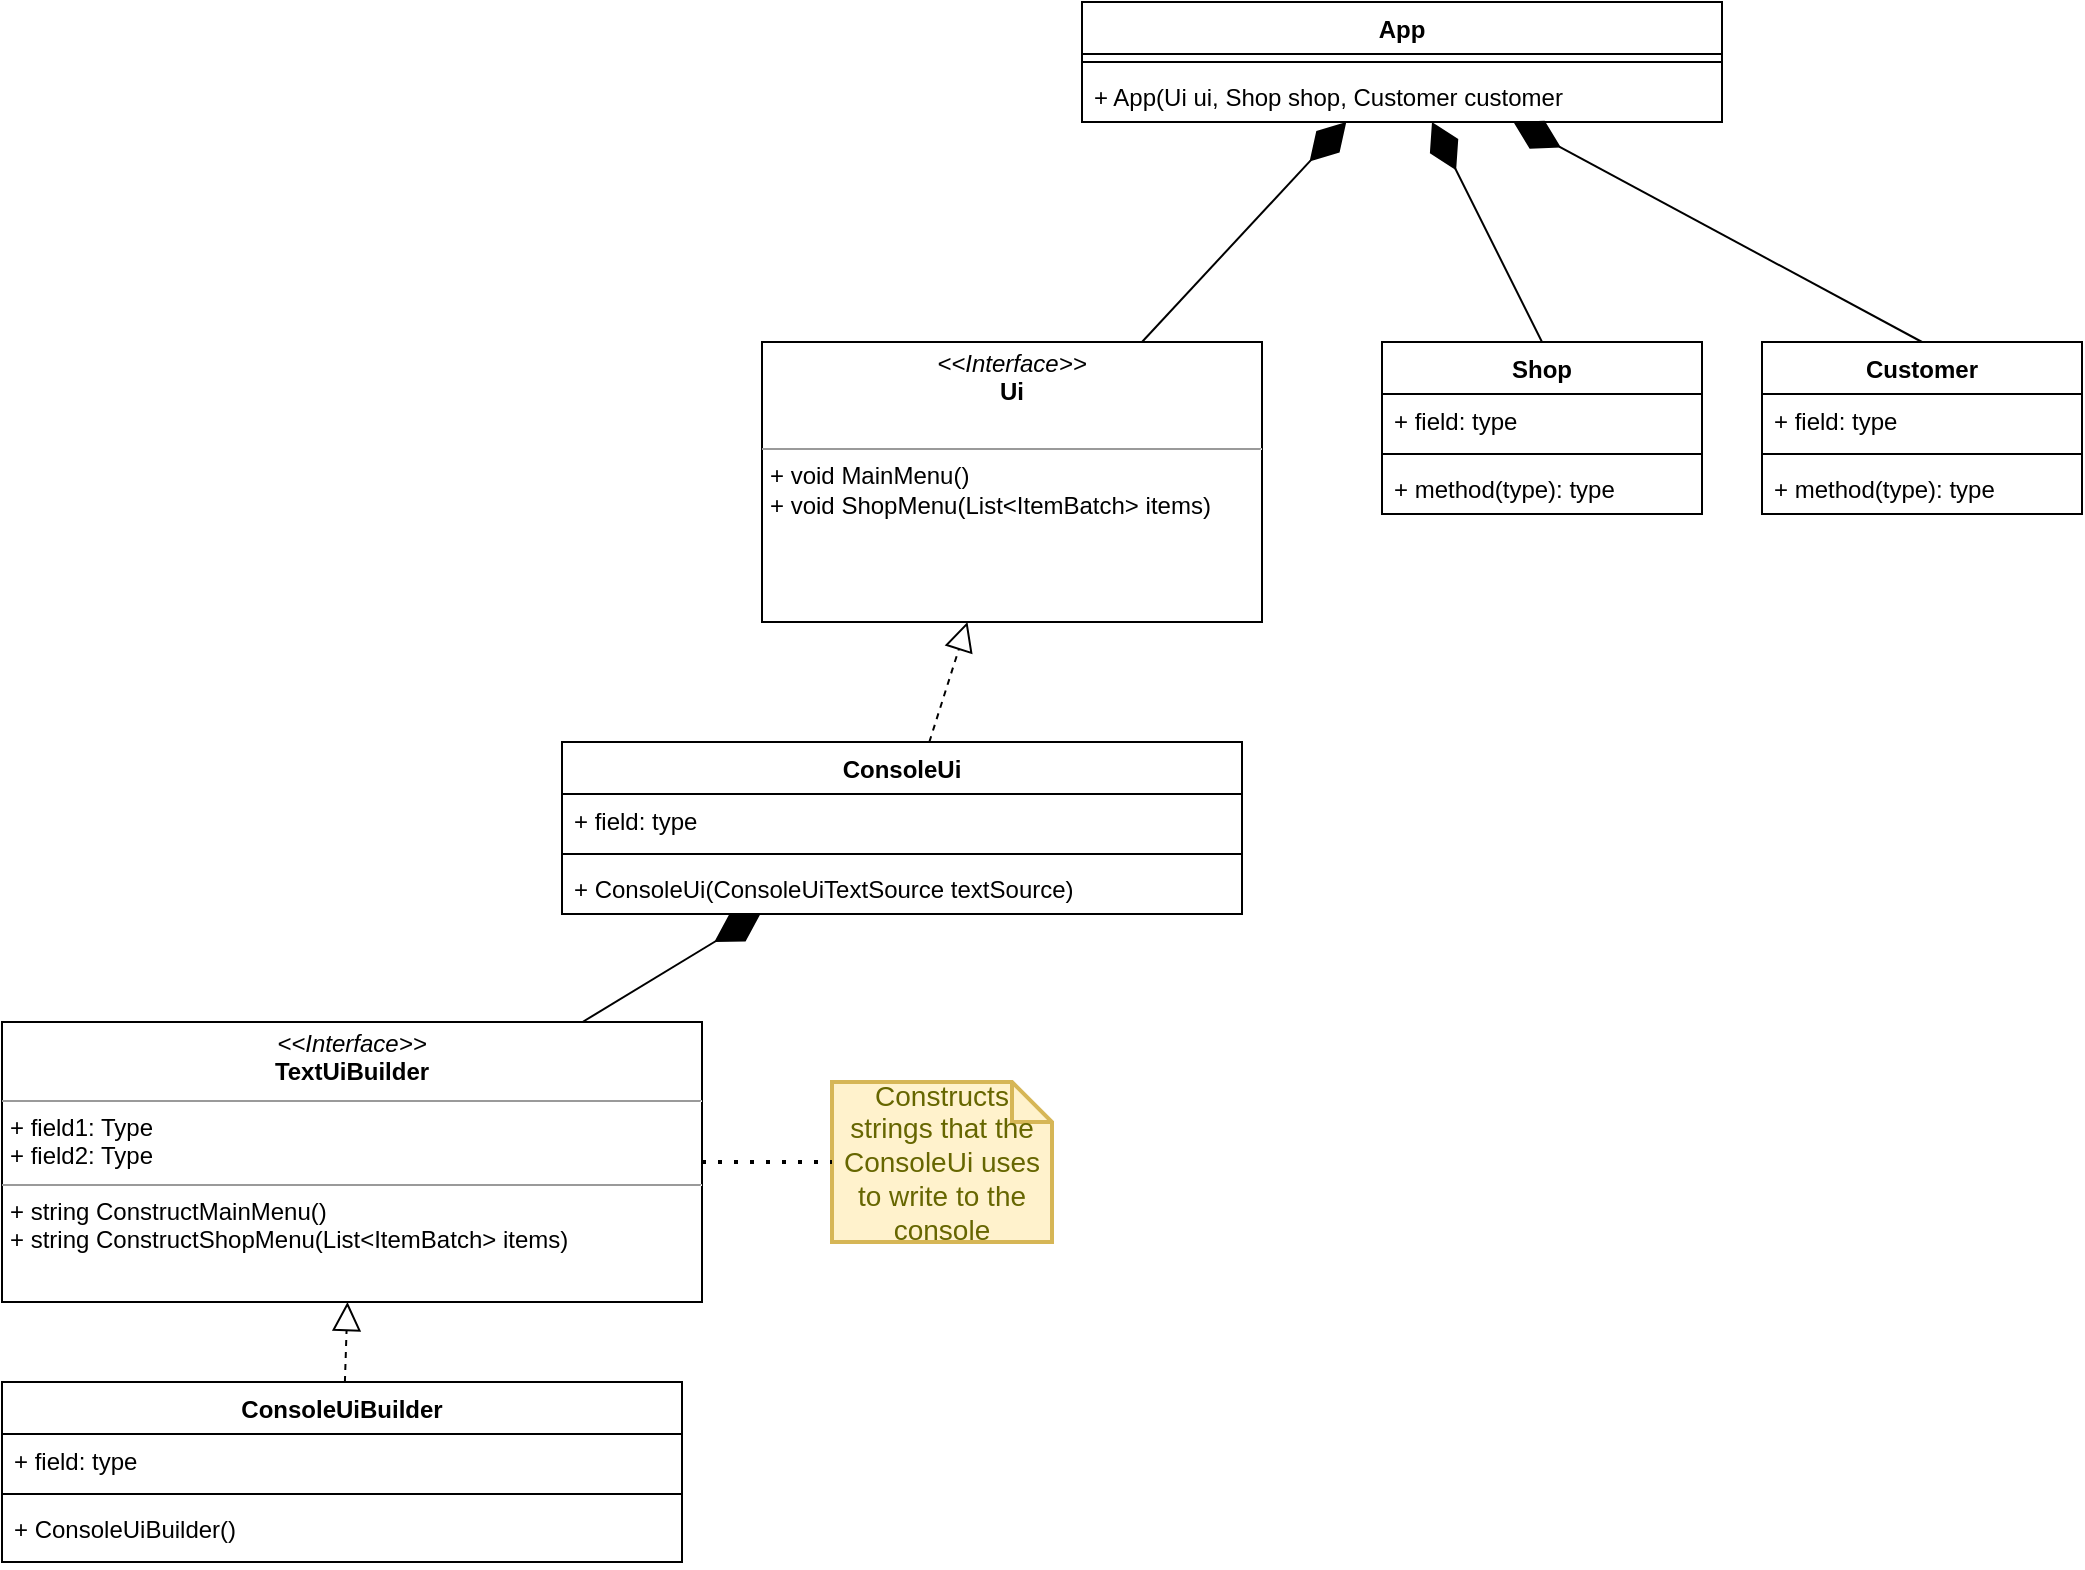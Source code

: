 <mxfile version="16.5.1" type="device"><diagram id="dqkbUDT-BQwjQ_gwmymV" name="Page-1"><mxGraphModel dx="2002" dy="865" grid="1" gridSize="10" guides="1" tooltips="1" connect="1" arrows="1" fold="1" page="1" pageScale="1" pageWidth="300" pageHeight="300" math="0" shadow="0"><root><mxCell id="0"/><mxCell id="1" parent="0"/><mxCell id="gzTI-oJf4O6j09UwgTtp-1" value="App" style="swimlane;fontStyle=1;align=center;verticalAlign=top;childLayout=stackLayout;horizontal=1;startSize=26;horizontalStack=0;resizeParent=1;resizeParentMax=0;resizeLast=0;collapsible=1;marginBottom=0;" parent="1" vertex="1"><mxGeometry x="-80" y="250" width="320" height="60" as="geometry"/></mxCell><mxCell id="gzTI-oJf4O6j09UwgTtp-3" value="" style="line;strokeWidth=1;fillColor=none;align=left;verticalAlign=middle;spacingTop=-1;spacingLeft=3;spacingRight=3;rotatable=0;labelPosition=right;points=[];portConstraint=eastwest;" parent="gzTI-oJf4O6j09UwgTtp-1" vertex="1"><mxGeometry y="26" width="320" height="8" as="geometry"/></mxCell><mxCell id="gzTI-oJf4O6j09UwgTtp-4" value="+ App(Ui ui, Shop shop, Customer customer" style="text;strokeColor=none;fillColor=none;align=left;verticalAlign=top;spacingLeft=4;spacingRight=4;overflow=hidden;rotatable=0;points=[[0,0.5],[1,0.5]];portConstraint=eastwest;" parent="gzTI-oJf4O6j09UwgTtp-1" vertex="1"><mxGeometry y="34" width="320" height="26" as="geometry"/></mxCell><mxCell id="gzTI-oJf4O6j09UwgTtp-10" value="&lt;p style=&quot;margin: 0px ; margin-top: 4px ; text-align: center&quot;&gt;&lt;i&gt;&amp;lt;&amp;lt;Interface&amp;gt;&amp;gt;&lt;/i&gt;&lt;br&gt;&lt;b&gt;Ui&lt;/b&gt;&lt;/p&gt;&lt;p style=&quot;margin: 0px ; margin-left: 4px&quot;&gt;&lt;br&gt;&lt;/p&gt;&lt;hr size=&quot;1&quot;&gt;&lt;p style=&quot;margin: 0px ; margin-left: 4px&quot;&gt;+ void MainMenu()&lt;br&gt;&lt;/p&gt;&lt;p style=&quot;margin: 0px ; margin-left: 4px&quot;&gt;+ void ShopMenu(List&amp;lt;ItemBatch&amp;gt; items)&lt;/p&gt;" style="verticalAlign=top;align=left;overflow=fill;fontSize=12;fontFamily=Helvetica;html=1;" parent="1" vertex="1"><mxGeometry x="-240" y="420" width="250" height="140" as="geometry"/></mxCell><mxCell id="gzTI-oJf4O6j09UwgTtp-11" value="" style="endArrow=block;dashed=1;endFill=0;endSize=12;html=1;rounded=0;" parent="1" source="IUtSUDqgoTSuwJEiN3sf-1" target="gzTI-oJf4O6j09UwgTtp-10" edge="1"><mxGeometry width="160" relative="1" as="geometry"><mxPoint x="-199.969" y="634" as="sourcePoint"/><mxPoint x="160" y="434" as="targetPoint"/></mxGeometry></mxCell><mxCell id="gzTI-oJf4O6j09UwgTtp-16" value="Shop" style="swimlane;fontStyle=1;align=center;verticalAlign=top;childLayout=stackLayout;horizontal=1;startSize=26;horizontalStack=0;resizeParent=1;resizeParentMax=0;resizeLast=0;collapsible=1;marginBottom=0;" parent="1" vertex="1"><mxGeometry x="70" y="420" width="160" height="86" as="geometry"/></mxCell><mxCell id="gzTI-oJf4O6j09UwgTtp-17" value="+ field: type" style="text;strokeColor=none;fillColor=none;align=left;verticalAlign=top;spacingLeft=4;spacingRight=4;overflow=hidden;rotatable=0;points=[[0,0.5],[1,0.5]];portConstraint=eastwest;" parent="gzTI-oJf4O6j09UwgTtp-16" vertex="1"><mxGeometry y="26" width="160" height="26" as="geometry"/></mxCell><mxCell id="gzTI-oJf4O6j09UwgTtp-18" value="" style="line;strokeWidth=1;fillColor=none;align=left;verticalAlign=middle;spacingTop=-1;spacingLeft=3;spacingRight=3;rotatable=0;labelPosition=right;points=[];portConstraint=eastwest;" parent="gzTI-oJf4O6j09UwgTtp-16" vertex="1"><mxGeometry y="52" width="160" height="8" as="geometry"/></mxCell><mxCell id="gzTI-oJf4O6j09UwgTtp-19" value="+ method(type): type" style="text;strokeColor=none;fillColor=none;align=left;verticalAlign=top;spacingLeft=4;spacingRight=4;overflow=hidden;rotatable=0;points=[[0,0.5],[1,0.5]];portConstraint=eastwest;" parent="gzTI-oJf4O6j09UwgTtp-16" vertex="1"><mxGeometry y="60" width="160" height="26" as="geometry"/></mxCell><mxCell id="gzTI-oJf4O6j09UwgTtp-20" value="Customer" style="swimlane;fontStyle=1;align=center;verticalAlign=top;childLayout=stackLayout;horizontal=1;startSize=26;horizontalStack=0;resizeParent=1;resizeParentMax=0;resizeLast=0;collapsible=1;marginBottom=0;" parent="1" vertex="1"><mxGeometry x="260" y="420" width="160" height="86" as="geometry"/></mxCell><mxCell id="gzTI-oJf4O6j09UwgTtp-21" value="+ field: type" style="text;strokeColor=none;fillColor=none;align=left;verticalAlign=top;spacingLeft=4;spacingRight=4;overflow=hidden;rotatable=0;points=[[0,0.5],[1,0.5]];portConstraint=eastwest;" parent="gzTI-oJf4O6j09UwgTtp-20" vertex="1"><mxGeometry y="26" width="160" height="26" as="geometry"/></mxCell><mxCell id="gzTI-oJf4O6j09UwgTtp-22" value="" style="line;strokeWidth=1;fillColor=none;align=left;verticalAlign=middle;spacingTop=-1;spacingLeft=3;spacingRight=3;rotatable=0;labelPosition=right;points=[];portConstraint=eastwest;" parent="gzTI-oJf4O6j09UwgTtp-20" vertex="1"><mxGeometry y="52" width="160" height="8" as="geometry"/></mxCell><mxCell id="gzTI-oJf4O6j09UwgTtp-23" value="+ method(type): type" style="text;strokeColor=none;fillColor=none;align=left;verticalAlign=top;spacingLeft=4;spacingRight=4;overflow=hidden;rotatable=0;points=[[0,0.5],[1,0.5]];portConstraint=eastwest;" parent="gzTI-oJf4O6j09UwgTtp-20" vertex="1"><mxGeometry y="60" width="160" height="26" as="geometry"/></mxCell><mxCell id="gzTI-oJf4O6j09UwgTtp-24" value="" style="endArrow=diamondThin;endFill=1;endSize=24;html=1;rounded=0;exitX=0.5;exitY=0;exitDx=0;exitDy=0;" parent="1" source="gzTI-oJf4O6j09UwgTtp-20" target="gzTI-oJf4O6j09UwgTtp-1" edge="1"><mxGeometry width="160" relative="1" as="geometry"><mxPoint x="90" y="350" as="sourcePoint"/><mxPoint x="230" y="440" as="targetPoint"/></mxGeometry></mxCell><mxCell id="gzTI-oJf4O6j09UwgTtp-25" value="" style="endArrow=diamondThin;endFill=1;endSize=24;html=1;rounded=0;exitX=0.5;exitY=0;exitDx=0;exitDy=0;" parent="1" source="gzTI-oJf4O6j09UwgTtp-16" target="gzTI-oJf4O6j09UwgTtp-1" edge="1"><mxGeometry width="160" relative="1" as="geometry"><mxPoint x="290" y="430" as="sourcePoint"/><mxPoint x="80" y="310" as="targetPoint"/><Array as="points"/></mxGeometry></mxCell><mxCell id="gzTI-oJf4O6j09UwgTtp-26" value="" style="endArrow=diamondThin;endFill=1;endSize=24;html=1;rounded=0;" parent="1" source="gzTI-oJf4O6j09UwgTtp-10" target="gzTI-oJf4O6j09UwgTtp-1" edge="1"><mxGeometry width="160" relative="1" as="geometry"><mxPoint x="70" y="440" as="sourcePoint"/><mxPoint x="230" y="440" as="targetPoint"/></mxGeometry></mxCell><mxCell id="IUtSUDqgoTSuwJEiN3sf-1" value="ConsoleUi" style="swimlane;fontStyle=1;align=center;verticalAlign=top;childLayout=stackLayout;horizontal=1;startSize=26;horizontalStack=0;resizeParent=1;resizeParentMax=0;resizeLast=0;collapsible=1;marginBottom=0;" parent="1" vertex="1"><mxGeometry x="-340" y="620" width="340" height="86" as="geometry"/></mxCell><mxCell id="IUtSUDqgoTSuwJEiN3sf-2" value="+ field: type" style="text;strokeColor=none;fillColor=none;align=left;verticalAlign=top;spacingLeft=4;spacingRight=4;overflow=hidden;rotatable=0;points=[[0,0.5],[1,0.5]];portConstraint=eastwest;" parent="IUtSUDqgoTSuwJEiN3sf-1" vertex="1"><mxGeometry y="26" width="340" height="26" as="geometry"/></mxCell><mxCell id="IUtSUDqgoTSuwJEiN3sf-3" value="" style="line;strokeWidth=1;fillColor=none;align=left;verticalAlign=middle;spacingTop=-1;spacingLeft=3;spacingRight=3;rotatable=0;labelPosition=right;points=[];portConstraint=eastwest;" parent="IUtSUDqgoTSuwJEiN3sf-1" vertex="1"><mxGeometry y="52" width="340" height="8" as="geometry"/></mxCell><mxCell id="IUtSUDqgoTSuwJEiN3sf-4" value="+ ConsoleUi(ConsoleUiTextSource textSource)" style="text;strokeColor=none;fillColor=none;align=left;verticalAlign=top;spacingLeft=4;spacingRight=4;overflow=hidden;rotatable=0;points=[[0,0.5],[1,0.5]];portConstraint=eastwest;" parent="IUtSUDqgoTSuwJEiN3sf-1" vertex="1"><mxGeometry y="60" width="340" height="26" as="geometry"/></mxCell><mxCell id="IUtSUDqgoTSuwJEiN3sf-6" value="ConsoleUiBuilder" style="swimlane;fontStyle=1;align=center;verticalAlign=top;childLayout=stackLayout;horizontal=1;startSize=26;horizontalStack=0;resizeParent=1;resizeParentMax=0;resizeLast=0;collapsible=1;marginBottom=0;" parent="1" vertex="1"><mxGeometry x="-620" y="940" width="340" height="90" as="geometry"/></mxCell><mxCell id="IUtSUDqgoTSuwJEiN3sf-7" value="+ field: type" style="text;strokeColor=none;fillColor=none;align=left;verticalAlign=top;spacingLeft=4;spacingRight=4;overflow=hidden;rotatable=0;points=[[0,0.5],[1,0.5]];portConstraint=eastwest;" parent="IUtSUDqgoTSuwJEiN3sf-6" vertex="1"><mxGeometry y="26" width="340" height="26" as="geometry"/></mxCell><mxCell id="IUtSUDqgoTSuwJEiN3sf-8" value="" style="line;strokeWidth=1;fillColor=none;align=left;verticalAlign=middle;spacingTop=-1;spacingLeft=3;spacingRight=3;rotatable=0;labelPosition=right;points=[];portConstraint=eastwest;" parent="IUtSUDqgoTSuwJEiN3sf-6" vertex="1"><mxGeometry y="52" width="340" height="8" as="geometry"/></mxCell><mxCell id="IUtSUDqgoTSuwJEiN3sf-9" value="+ ConsoleUiBuilder()" style="text;strokeColor=none;fillColor=none;align=left;verticalAlign=top;spacingLeft=4;spacingRight=4;overflow=hidden;rotatable=0;points=[[0,0.5],[1,0.5]];portConstraint=eastwest;" parent="IUtSUDqgoTSuwJEiN3sf-6" vertex="1"><mxGeometry y="60" width="340" height="30" as="geometry"/></mxCell><mxCell id="IUtSUDqgoTSuwJEiN3sf-10" value="" style="endArrow=diamondThin;endFill=1;endSize=24;html=1;rounded=0;" parent="1" source="Fhm4YB-oX6r9O6TqXhxv-5" target="IUtSUDqgoTSuwJEiN3sf-1" edge="1"><mxGeometry width="160" relative="1" as="geometry"><mxPoint x="-60" y="710" as="sourcePoint"/><mxPoint x="-130" y="740" as="targetPoint"/></mxGeometry></mxCell><mxCell id="IUtSUDqgoTSuwJEiN3sf-11" value="Constructs strings that the ConsoleUi uses to write to the console" style="shape=note;strokeWidth=2;fontSize=14;size=20;whiteSpace=wrap;html=1;fillColor=#fff2cc;strokeColor=#d6b656;fontColor=#666600;" parent="1" vertex="1"><mxGeometry x="-205" y="790" width="110.0" height="80" as="geometry"/></mxCell><mxCell id="IUtSUDqgoTSuwJEiN3sf-12" value="" style="endArrow=none;dashed=1;html=1;dashPattern=1 3;strokeWidth=2;rounded=0;" parent="1" source="Fhm4YB-oX6r9O6TqXhxv-5" target="IUtSUDqgoTSuwJEiN3sf-11" edge="1"><mxGeometry width="50" height="50" relative="1" as="geometry"><mxPoint x="-10" y="700" as="sourcePoint"/><mxPoint x="40" y="650" as="targetPoint"/></mxGeometry></mxCell><mxCell id="Fhm4YB-oX6r9O6TqXhxv-5" value="&lt;p style=&quot;margin: 0px ; margin-top: 4px ; text-align: center&quot;&gt;&lt;i&gt;&amp;lt;&amp;lt;Interface&amp;gt;&amp;gt;&lt;/i&gt;&lt;br&gt;&lt;b&gt;TextUiBuilder&lt;/b&gt;&lt;/p&gt;&lt;hr size=&quot;1&quot;&gt;&lt;p style=&quot;margin: 0px ; margin-left: 4px&quot;&gt;+ field1: Type&lt;br&gt;+ field2: Type&lt;/p&gt;&lt;hr size=&quot;1&quot;&gt;&lt;p style=&quot;margin: 0px ; margin-left: 4px&quot;&gt;+ string ConstructMainMenu()&lt;br style=&quot;padding: 0px ; margin: 0px&quot;&gt;+ string ConstructShopMenu(List&amp;lt;ItemBatch&amp;gt; items)&lt;br&gt;&lt;/p&gt;" style="verticalAlign=top;align=left;overflow=fill;fontSize=12;fontFamily=Helvetica;html=1;" vertex="1" parent="1"><mxGeometry x="-620" y="760" width="350" height="140" as="geometry"/></mxCell><mxCell id="Fhm4YB-oX6r9O6TqXhxv-6" value="" style="endArrow=block;dashed=1;endFill=0;endSize=12;html=1;rounded=0;" edge="1" parent="1" source="IUtSUDqgoTSuwJEiN3sf-6" target="Fhm4YB-oX6r9O6TqXhxv-5"><mxGeometry width="160" relative="1" as="geometry"><mxPoint x="-120" y="740" as="sourcePoint"/><mxPoint x="40" y="740" as="targetPoint"/></mxGeometry></mxCell></root></mxGraphModel></diagram></mxfile>